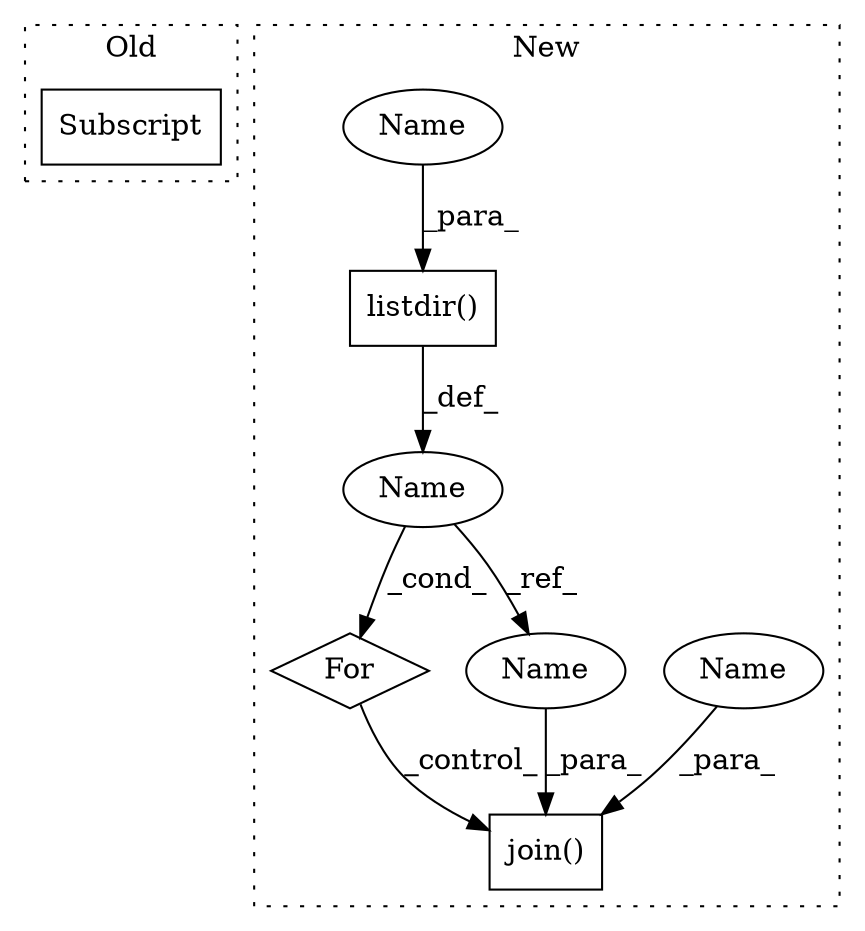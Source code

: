 digraph G {
subgraph cluster0 {
1 [label="Subscript" a="63" s="3727,0" l="20,0" shape="box"];
label = "Old";
style="dotted";
}
subgraph cluster1 {
2 [label="listdir()" a="75" s="4487,4511" l="11,1" shape="box"];
3 [label="join()" a="75" s="4608,4650" l="13,1" shape="box"];
4 [label="For" a="107" s="4465,4512" l="4,10" shape="diamond"];
5 [label="Name" a="87" s="4469" l="14" shape="ellipse"];
6 [label="Name" a="87" s="4636" l="14" shape="ellipse"];
7 [label="Name" a="87" s="4621" l="13" shape="ellipse"];
8 [label="Name" a="87" s="4498" l="13" shape="ellipse"];
label = "New";
style="dotted";
}
2 -> 5 [label="_def_"];
4 -> 3 [label="_control_"];
5 -> 4 [label="_cond_"];
5 -> 6 [label="_ref_"];
6 -> 3 [label="_para_"];
7 -> 3 [label="_para_"];
8 -> 2 [label="_para_"];
}